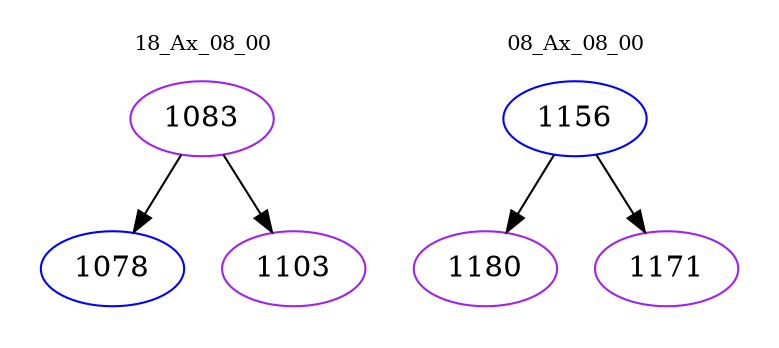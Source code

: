 digraph{
subgraph cluster_0 {
color = white
label = "18_Ax_08_00";
fontsize=10;
T0_1083 [label="1083", color="purple"]
T0_1083 -> T0_1078 [color="black"]
T0_1078 [label="1078", color="blue"]
T0_1083 -> T0_1103 [color="black"]
T0_1103 [label="1103", color="purple"]
}
subgraph cluster_1 {
color = white
label = "08_Ax_08_00";
fontsize=10;
T1_1156 [label="1156", color="blue"]
T1_1156 -> T1_1180 [color="black"]
T1_1180 [label="1180", color="purple"]
T1_1156 -> T1_1171 [color="black"]
T1_1171 [label="1171", color="purple"]
}
}
